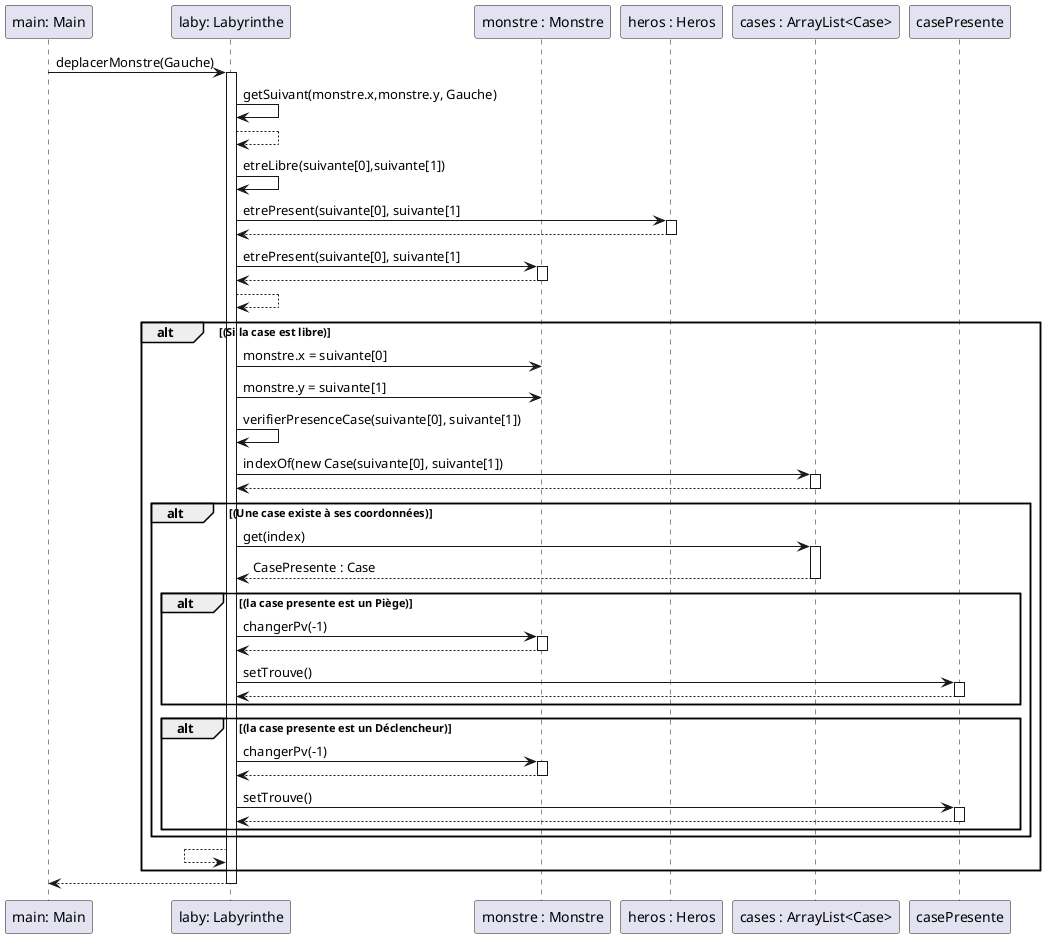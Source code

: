 @startuml
participant "main: Main" as main
participant "laby: Labyrinthe" as laby
participant "monstre : Monstre" as monstre
participant "heros : Heros" as heros
participant "cases : ArrayList<Case>" as cases

main -> laby : deplacerMonstre(Gauche)

activate laby
    laby -> laby : getSuivant(monstre.x,monstre.y, Gauche)
    laby --> laby
    laby -> laby : etreLibre(suivante[0],suivante[1])
    laby -> heros : etrePresent(suivante[0], suivante[1]
    activate heros
        laby <-- heros
    deactivate heros
    laby -> monstre : etrePresent(suivante[0], suivante[1]
    activate monstre
        laby <-- monstre
    deactivate monstre
    laby --> laby
    alt (Si la case est libre)
            laby -> monstre: monstre.x = suivante[0]
            laby -> monstre: monstre.y = suivante[1]
            laby -> laby : verifierPresenceCase(suivante[0], suivante[1])
            laby -> cases : indexOf(new Case(suivante[0], suivante[1])
            activate cases
                laby <-- cases
            deactivate cases
            alt (Une case existe à ses coordonnées)
                laby -> cases : get(index)
                activate cases
                    laby <-- cases : CasePresente : Case
                deactivate cases
                alt (la case presente est un Piège)
                    laby -> monstre : changerPv(-1)
                    activate monstre
                        laby <-- monstre
                    deactivate monstre
                    laby -> casePresente : setTrouve()
                    activate casePresente
                        laby <-- casePresente
                    deactivate casePresente
                end
                alt (la case presente est un Déclencheur)
                    laby -> monstre : changerPv(-1)
                    activate monstre
                        laby <-- monstre
                    deactivate monstre
                    laby -> casePresente : setTrouve()
                    activate casePresente
                        laby <-- casePresente
                    deactivate casePresente
                end
            end
            laby <-- laby
    end
    main <-- laby
deactivate laby

@enduml